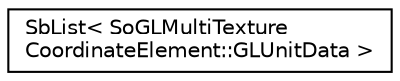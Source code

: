 digraph "Graphical Class Hierarchy"
{
 // LATEX_PDF_SIZE
  edge [fontname="Helvetica",fontsize="10",labelfontname="Helvetica",labelfontsize="10"];
  node [fontname="Helvetica",fontsize="10",shape=record];
  rankdir="LR";
  Node0 [label="SbList\< SoGLMultiTexture\lCoordinateElement::GLUnitData \>",height=0.2,width=0.4,color="black", fillcolor="white", style="filled",URL="$classSbList.html",tooltip=" "];
}
